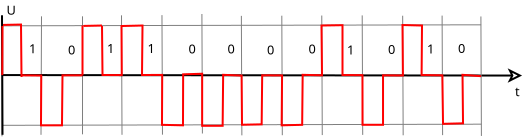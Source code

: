 <?xml version="1.0" encoding="UTF-8"?>
<dia:diagram xmlns:dia="http://www.lysator.liu.se/~alla/dia/">
  <dia:layer name="Тло" visible="true">
    <dia:object type="Standard - Line" version="0" id="O0">
      <dia:attribute name="obj_pos">
        <dia:point val="3.925,1.981"/>
      </dia:attribute>
      <dia:attribute name="obj_bb">
        <dia:rectangle val="3.9,1.956;3.95,8.056"/>
      </dia:attribute>
      <dia:attribute name="conn_endpoints">
        <dia:point val="3.925,1.981"/>
        <dia:point val="3.925,8.031"/>
      </dia:attribute>
      <dia:attribute name="numcp">
        <dia:int val="1"/>
      </dia:attribute>
      <dia:attribute name="line_color">
        <dia:color val="#7f7f7f"/>
      </dia:attribute>
      <dia:attribute name="line_width">
        <dia:real val="0.05"/>
      </dia:attribute>
    </dia:object>
    <dia:object type="Standard - Line" version="0" id="O1">
      <dia:attribute name="obj_pos">
        <dia:point val="5.9,2.031"/>
      </dia:attribute>
      <dia:attribute name="obj_bb">
        <dia:rectangle val="5.85,2.006;5.925,7.981"/>
      </dia:attribute>
      <dia:attribute name="conn_endpoints">
        <dia:point val="5.9,2.031"/>
        <dia:point val="5.875,7.956"/>
      </dia:attribute>
      <dia:attribute name="numcp">
        <dia:int val="1"/>
      </dia:attribute>
      <dia:attribute name="line_color">
        <dia:color val="#7f7f7f"/>
      </dia:attribute>
      <dia:attribute name="line_width">
        <dia:real val="0.05"/>
      </dia:attribute>
    </dia:object>
    <dia:object type="Standard - Line" version="0" id="O2">
      <dia:attribute name="obj_pos">
        <dia:point val="7.95,2.031"/>
      </dia:attribute>
      <dia:attribute name="obj_bb">
        <dia:rectangle val="7.925,2.006;7.975,7.956"/>
      </dia:attribute>
      <dia:attribute name="conn_endpoints">
        <dia:point val="7.95,2.031"/>
        <dia:point val="7.95,7.931"/>
      </dia:attribute>
      <dia:attribute name="numcp">
        <dia:int val="1"/>
      </dia:attribute>
      <dia:attribute name="line_color">
        <dia:color val="#7f7f7f"/>
      </dia:attribute>
      <dia:attribute name="line_width">
        <dia:real val="0.05"/>
      </dia:attribute>
    </dia:object>
    <dia:object type="Standard - Line" version="0" id="O3">
      <dia:attribute name="obj_pos">
        <dia:point val="9.9,1.981"/>
      </dia:attribute>
      <dia:attribute name="obj_bb">
        <dia:rectangle val="9.875,1.956;9.95,7.981"/>
      </dia:attribute>
      <dia:attribute name="conn_endpoints">
        <dia:point val="9.9,1.981"/>
        <dia:point val="9.925,7.956"/>
      </dia:attribute>
      <dia:attribute name="numcp">
        <dia:int val="1"/>
      </dia:attribute>
      <dia:attribute name="line_color">
        <dia:color val="#7f7f7f"/>
      </dia:attribute>
      <dia:attribute name="line_width">
        <dia:real val="0.05"/>
      </dia:attribute>
    </dia:object>
    <dia:object type="Standard - Line" version="0" id="O4">
      <dia:attribute name="obj_pos">
        <dia:point val="3.95,2.506"/>
      </dia:attribute>
      <dia:attribute name="obj_bb">
        <dia:rectangle val="3.925,2.43;27.904,2.531"/>
      </dia:attribute>
      <dia:attribute name="conn_endpoints">
        <dia:point val="3.95,2.506"/>
        <dia:point val="27.879,2.455"/>
      </dia:attribute>
      <dia:attribute name="numcp">
        <dia:int val="1"/>
      </dia:attribute>
      <dia:attribute name="line_color">
        <dia:color val="#7f7f7f"/>
      </dia:attribute>
      <dia:attribute name="line_width">
        <dia:real val="0.05"/>
      </dia:attribute>
    </dia:object>
    <dia:object type="Standard - Line" version="0" id="O5">
      <dia:attribute name="obj_pos">
        <dia:point val="3.95,7.481"/>
      </dia:attribute>
      <dia:attribute name="obj_bb">
        <dia:rectangle val="3.925,7.399;27.925,7.506"/>
      </dia:attribute>
      <dia:attribute name="conn_endpoints">
        <dia:point val="3.95,7.481"/>
        <dia:point val="27.9,7.424"/>
      </dia:attribute>
      <dia:attribute name="numcp">
        <dia:int val="1"/>
      </dia:attribute>
      <dia:attribute name="line_color">
        <dia:color val="#7f7f7f"/>
      </dia:attribute>
      <dia:attribute name="line_width">
        <dia:real val="0.05"/>
      </dia:attribute>
    </dia:object>
    <dia:object type="Standard - Line" version="0" id="O6">
      <dia:attribute name="obj_pos">
        <dia:point val="3.938,4.968"/>
      </dia:attribute>
      <dia:attribute name="obj_bb">
        <dia:rectangle val="3.888,4.492;29.981,5.492"/>
      </dia:attribute>
      <dia:attribute name="conn_endpoints">
        <dia:point val="3.938,4.968"/>
        <dia:point val="29.93,4.992"/>
      </dia:attribute>
      <dia:attribute name="numcp">
        <dia:int val="1"/>
      </dia:attribute>
      <dia:attribute name="end_arrow">
        <dia:enum val="23"/>
      </dia:attribute>
      <dia:attribute name="end_arrow_length">
        <dia:real val="0.5"/>
      </dia:attribute>
      <dia:attribute name="end_arrow_width">
        <dia:real val="0.5"/>
      </dia:attribute>
      <dia:connections>
        <dia:connection handle="0" to="O7" connection="0"/>
      </dia:connections>
    </dia:object>
    <dia:object type="Standard - Line" version="0" id="O7">
      <dia:attribute name="obj_pos">
        <dia:point val="3.95,7.956"/>
      </dia:attribute>
      <dia:attribute name="obj_bb">
        <dia:rectangle val="3.875,1.931;4.0,8.006"/>
      </dia:attribute>
      <dia:attribute name="conn_endpoints">
        <dia:point val="3.95,7.956"/>
        <dia:point val="3.925,1.981"/>
      </dia:attribute>
      <dia:attribute name="numcp">
        <dia:int val="1"/>
      </dia:attribute>
      <dia:attribute name="line_width">
        <dia:real val="0.1"/>
      </dia:attribute>
    </dia:object>
    <dia:object type="Standard - PolyLine" version="0" id="O8">
      <dia:attribute name="obj_pos">
        <dia:point val="3.938,4.968"/>
      </dia:attribute>
      <dia:attribute name="obj_bb">
        <dia:rectangle val="3.887,2.461;4.0,5.018"/>
      </dia:attribute>
      <dia:attribute name="poly_points">
        <dia:point val="3.938,4.968"/>
        <dia:point val="3.95,2.511"/>
      </dia:attribute>
      <dia:attribute name="line_color">
        <dia:color val="#ff0000"/>
      </dia:attribute>
      <dia:attribute name="line_width">
        <dia:real val="0.1"/>
      </dia:attribute>
      <dia:connections>
        <dia:connection handle="0" to="O7" connection="0"/>
      </dia:connections>
    </dia:object>
    <dia:object type="Standard - PolyLine" version="0" id="O9">
      <dia:attribute name="obj_pos">
        <dia:point val="3.975,2.461"/>
      </dia:attribute>
      <dia:attribute name="obj_bb">
        <dia:rectangle val="3.924,2.39;4.976,2.512"/>
      </dia:attribute>
      <dia:attribute name="poly_points">
        <dia:point val="3.975,2.461"/>
        <dia:point val="4.925,2.441"/>
      </dia:attribute>
      <dia:attribute name="line_color">
        <dia:color val="#ff0000"/>
      </dia:attribute>
      <dia:attribute name="line_width">
        <dia:real val="0.1"/>
      </dia:attribute>
    </dia:object>
    <dia:object type="Standard - PolyLine" version="0" id="O10">
      <dia:attribute name="obj_pos">
        <dia:point val="4.875,2.441"/>
      </dia:attribute>
      <dia:attribute name="obj_bb">
        <dia:rectangle val="4.825,2.391;4.95,5.117"/>
      </dia:attribute>
      <dia:attribute name="poly_points">
        <dia:point val="4.875,2.441"/>
        <dia:point val="4.9,5.066"/>
      </dia:attribute>
      <dia:attribute name="line_color">
        <dia:color val="#ff0000"/>
      </dia:attribute>
      <dia:attribute name="line_width">
        <dia:real val="0.1"/>
      </dia:attribute>
    </dia:object>
    <dia:object type="Standard - PolyLine" version="0" id="O11">
      <dia:attribute name="obj_pos">
        <dia:point val="4.874,4.981"/>
      </dia:attribute>
      <dia:attribute name="obj_bb">
        <dia:rectangle val="4.823,4.93;8.0,7.531"/>
      </dia:attribute>
      <dia:attribute name="poly_points">
        <dia:point val="4.874,4.981"/>
        <dia:point val="5.888,4.993"/>
        <dia:point val="5.874,7.481"/>
        <dia:point val="6.924,7.481"/>
        <dia:point val="6.949,4.981"/>
        <dia:point val="7.95,4.981"/>
      </dia:attribute>
      <dia:attribute name="line_color">
        <dia:color val="#ff0000"/>
      </dia:attribute>
      <dia:attribute name="line_width">
        <dia:real val="0.1"/>
      </dia:attribute>
      <dia:connections>
        <dia:connection handle="1" to="O1" connection="0"/>
        <dia:connection handle="5" to="O2" connection="0"/>
      </dia:connections>
    </dia:object>
    <dia:object type="Standard - PolyLine" version="0" id="O12">
      <dia:attribute name="obj_pos">
        <dia:point val="7.95,4.981"/>
      </dia:attribute>
      <dia:attribute name="obj_bb">
        <dia:rectangle val="7.9,2.436;8.0,5.031"/>
      </dia:attribute>
      <dia:attribute name="poly_points">
        <dia:point val="7.95,4.981"/>
        <dia:point val="7.95,2.486"/>
      </dia:attribute>
      <dia:attribute name="line_color">
        <dia:color val="#ff0000"/>
      </dia:attribute>
      <dia:attribute name="line_width">
        <dia:real val="0.1"/>
      </dia:attribute>
      <dia:connections>
        <dia:connection handle="0" to="O2" connection="0"/>
      </dia:connections>
    </dia:object>
    <dia:object type="Standard - PolyLine" version="0" id="O13">
      <dia:attribute name="obj_pos">
        <dia:point val="8.0,2.511"/>
      </dia:attribute>
      <dia:attribute name="obj_bb">
        <dia:rectangle val="7.949,2.44;8.976,2.562"/>
      </dia:attribute>
      <dia:attribute name="poly_points">
        <dia:point val="8.0,2.511"/>
        <dia:point val="8.925,2.491"/>
      </dia:attribute>
      <dia:attribute name="line_color">
        <dia:color val="#ff0000"/>
      </dia:attribute>
      <dia:attribute name="line_width">
        <dia:real val="0.1"/>
      </dia:attribute>
    </dia:object>
    <dia:object type="Standard - Text" version="1" id="O14">
      <dia:attribute name="obj_pos">
        <dia:point val="5.275,3.881"/>
      </dia:attribute>
      <dia:attribute name="obj_bb">
        <dia:rectangle val="5.275,3.203;5.69,4.161"/>
      </dia:attribute>
      <dia:attribute name="text">
        <dia:composite type="text">
          <dia:attribute name="string">
            <dia:string>#1#</dia:string>
          </dia:attribute>
          <dia:attribute name="font">
            <dia:font family="sans" style="0" name="Helvetica"/>
          </dia:attribute>
          <dia:attribute name="height">
            <dia:real val="0.8"/>
          </dia:attribute>
          <dia:attribute name="pos">
            <dia:point val="5.275,3.881"/>
          </dia:attribute>
          <dia:attribute name="color">
            <dia:color val="#000000"/>
          </dia:attribute>
          <dia:attribute name="alignment">
            <dia:enum val="0"/>
          </dia:attribute>
        </dia:composite>
      </dia:attribute>
      <dia:attribute name="valign">
        <dia:enum val="3"/>
      </dia:attribute>
    </dia:object>
    <dia:object type="Standard - Text" version="1" id="O15">
      <dia:attribute name="obj_pos">
        <dia:point val="7.225,3.941"/>
      </dia:attribute>
      <dia:attribute name="obj_bb">
        <dia:rectangle val="7.225,3.264;7.64,4.221"/>
      </dia:attribute>
      <dia:attribute name="text">
        <dia:composite type="text">
          <dia:attribute name="string">
            <dia:string>#0#</dia:string>
          </dia:attribute>
          <dia:attribute name="font">
            <dia:font family="sans" style="0" name="Helvetica"/>
          </dia:attribute>
          <dia:attribute name="height">
            <dia:real val="0.8"/>
          </dia:attribute>
          <dia:attribute name="pos">
            <dia:point val="7.225,3.941"/>
          </dia:attribute>
          <dia:attribute name="color">
            <dia:color val="#000000"/>
          </dia:attribute>
          <dia:attribute name="alignment">
            <dia:enum val="0"/>
          </dia:attribute>
        </dia:composite>
      </dia:attribute>
      <dia:attribute name="valign">
        <dia:enum val="3"/>
      </dia:attribute>
    </dia:object>
    <dia:object type="Standard - Text" version="1" id="O16">
      <dia:attribute name="obj_pos">
        <dia:point val="9.175,3.866"/>
      </dia:attribute>
      <dia:attribute name="obj_bb">
        <dia:rectangle val="9.175,3.189;9.59,4.146"/>
      </dia:attribute>
      <dia:attribute name="text">
        <dia:composite type="text">
          <dia:attribute name="string">
            <dia:string>#1#</dia:string>
          </dia:attribute>
          <dia:attribute name="font">
            <dia:font family="sans" style="0" name="Helvetica"/>
          </dia:attribute>
          <dia:attribute name="height">
            <dia:real val="0.8"/>
          </dia:attribute>
          <dia:attribute name="pos">
            <dia:point val="9.175,3.866"/>
          </dia:attribute>
          <dia:attribute name="color">
            <dia:color val="#000000"/>
          </dia:attribute>
          <dia:attribute name="alignment">
            <dia:enum val="0"/>
          </dia:attribute>
        </dia:composite>
      </dia:attribute>
      <dia:attribute name="valign">
        <dia:enum val="3"/>
      </dia:attribute>
    </dia:object>
    <dia:object type="Standard - Text" version="1" id="O17">
      <dia:attribute name="obj_pos">
        <dia:point val="29.575,6.024"/>
      </dia:attribute>
      <dia:attribute name="obj_bb">
        <dia:rectangle val="29.575,5.346;29.782,6.304"/>
      </dia:attribute>
      <dia:attribute name="text">
        <dia:composite type="text">
          <dia:attribute name="string">
            <dia:string>#t#</dia:string>
          </dia:attribute>
          <dia:attribute name="font">
            <dia:font family="sans" style="0" name="Helvetica"/>
          </dia:attribute>
          <dia:attribute name="height">
            <dia:real val="0.8"/>
          </dia:attribute>
          <dia:attribute name="pos">
            <dia:point val="29.575,6.024"/>
          </dia:attribute>
          <dia:attribute name="color">
            <dia:color val="#000000"/>
          </dia:attribute>
          <dia:attribute name="alignment">
            <dia:enum val="0"/>
          </dia:attribute>
        </dia:composite>
      </dia:attribute>
      <dia:attribute name="valign">
        <dia:enum val="3"/>
      </dia:attribute>
    </dia:object>
    <dia:object type="Standard - Line" version="0" id="O18">
      <dia:attribute name="obj_pos">
        <dia:point val="11.923,1.973"/>
      </dia:attribute>
      <dia:attribute name="obj_bb">
        <dia:rectangle val="11.898,1.947;11.973,7.973"/>
      </dia:attribute>
      <dia:attribute name="conn_endpoints">
        <dia:point val="11.923,1.973"/>
        <dia:point val="11.948,7.947"/>
      </dia:attribute>
      <dia:attribute name="numcp">
        <dia:int val="1"/>
      </dia:attribute>
      <dia:attribute name="line_color">
        <dia:color val="#7f7f7f"/>
      </dia:attribute>
      <dia:attribute name="line_width">
        <dia:real val="0.05"/>
      </dia:attribute>
    </dia:object>
    <dia:object type="Standard - Line" version="0" id="O19">
      <dia:attribute name="obj_pos">
        <dia:point val="13.92,1.915"/>
      </dia:attribute>
      <dia:attribute name="obj_bb">
        <dia:rectangle val="13.895,1.89;13.97,7.915"/>
      </dia:attribute>
      <dia:attribute name="conn_endpoints">
        <dia:point val="13.92,1.915"/>
        <dia:point val="13.945,7.89"/>
      </dia:attribute>
      <dia:attribute name="numcp">
        <dia:int val="1"/>
      </dia:attribute>
      <dia:attribute name="line_color">
        <dia:color val="#7f7f7f"/>
      </dia:attribute>
      <dia:attribute name="line_width">
        <dia:real val="0.05"/>
      </dia:attribute>
    </dia:object>
    <dia:object type="Standard - Line" version="0" id="O20">
      <dia:attribute name="obj_pos">
        <dia:point val="15.893,2.008"/>
      </dia:attribute>
      <dia:attribute name="obj_bb">
        <dia:rectangle val="15.867,1.982;15.943,8.008"/>
      </dia:attribute>
      <dia:attribute name="conn_endpoints">
        <dia:point val="15.893,2.008"/>
        <dia:point val="15.918,7.982"/>
      </dia:attribute>
      <dia:attribute name="numcp">
        <dia:int val="1"/>
      </dia:attribute>
      <dia:attribute name="line_color">
        <dia:color val="#7f7f7f"/>
      </dia:attribute>
      <dia:attribute name="line_width">
        <dia:real val="0.05"/>
      </dia:attribute>
    </dia:object>
    <dia:object type="Standard - Line" version="0" id="O21">
      <dia:attribute name="obj_pos">
        <dia:point val="17.915,2.0"/>
      </dia:attribute>
      <dia:attribute name="obj_bb">
        <dia:rectangle val="17.89,1.975;17.965,8.0"/>
      </dia:attribute>
      <dia:attribute name="conn_endpoints">
        <dia:point val="17.915,2.0"/>
        <dia:point val="17.94,7.975"/>
      </dia:attribute>
      <dia:attribute name="numcp">
        <dia:int val="1"/>
      </dia:attribute>
      <dia:attribute name="line_color">
        <dia:color val="#7f7f7f"/>
      </dia:attribute>
      <dia:attribute name="line_width">
        <dia:real val="0.05"/>
      </dia:attribute>
    </dia:object>
    <dia:object type="Standard - Line" version="0" id="O22">
      <dia:attribute name="obj_pos">
        <dia:point val="19.913,1.993"/>
      </dia:attribute>
      <dia:attribute name="obj_bb">
        <dia:rectangle val="19.887,1.967;19.963,7.993"/>
      </dia:attribute>
      <dia:attribute name="conn_endpoints">
        <dia:point val="19.913,1.993"/>
        <dia:point val="19.938,7.967"/>
      </dia:attribute>
      <dia:attribute name="numcp">
        <dia:int val="1"/>
      </dia:attribute>
      <dia:attribute name="line_color">
        <dia:color val="#7f7f7f"/>
      </dia:attribute>
      <dia:attribute name="line_width">
        <dia:real val="0.05"/>
      </dia:attribute>
    </dia:object>
    <dia:object type="Standard - Line" version="0" id="O23">
      <dia:attribute name="obj_pos">
        <dia:point val="21.935,1.985"/>
      </dia:attribute>
      <dia:attribute name="obj_bb">
        <dia:rectangle val="21.91,1.96;21.985,7.985"/>
      </dia:attribute>
      <dia:attribute name="conn_endpoints">
        <dia:point val="21.935,1.985"/>
        <dia:point val="21.96,7.96"/>
      </dia:attribute>
      <dia:attribute name="numcp">
        <dia:int val="1"/>
      </dia:attribute>
      <dia:attribute name="line_color">
        <dia:color val="#7f7f7f"/>
      </dia:attribute>
      <dia:attribute name="line_width">
        <dia:real val="0.05"/>
      </dia:attribute>
    </dia:object>
    <dia:object type="Standard - Line" version="0" id="O24">
      <dia:attribute name="obj_pos">
        <dia:point val="23.958,2.003"/>
      </dia:attribute>
      <dia:attribute name="obj_bb">
        <dia:rectangle val="23.933,1.977;24.008,8.003"/>
      </dia:attribute>
      <dia:attribute name="conn_endpoints">
        <dia:point val="23.958,2.003"/>
        <dia:point val="23.983,7.977"/>
      </dia:attribute>
      <dia:attribute name="numcp">
        <dia:int val="1"/>
      </dia:attribute>
      <dia:attribute name="line_color">
        <dia:color val="#7f7f7f"/>
      </dia:attribute>
      <dia:attribute name="line_width">
        <dia:real val="0.05"/>
      </dia:attribute>
    </dia:object>
    <dia:object type="Standard - Line" version="0" id="O25">
      <dia:attribute name="obj_pos">
        <dia:point val="25.93,1.995"/>
      </dia:attribute>
      <dia:attribute name="obj_bb">
        <dia:rectangle val="25.905,1.97;25.98,7.995"/>
      </dia:attribute>
      <dia:attribute name="conn_endpoints">
        <dia:point val="25.93,1.995"/>
        <dia:point val="25.955,7.97"/>
      </dia:attribute>
      <dia:attribute name="numcp">
        <dia:int val="1"/>
      </dia:attribute>
      <dia:attribute name="line_color">
        <dia:color val="#7f7f7f"/>
      </dia:attribute>
      <dia:attribute name="line_width">
        <dia:real val="0.05"/>
      </dia:attribute>
    </dia:object>
    <dia:object type="Standard - Line" version="0" id="O26">
      <dia:attribute name="obj_pos">
        <dia:point val="27.87,2.038"/>
      </dia:attribute>
      <dia:attribute name="obj_bb">
        <dia:rectangle val="27.845,2.012;27.921,8.038"/>
      </dia:attribute>
      <dia:attribute name="conn_endpoints">
        <dia:point val="27.87,2.038"/>
        <dia:point val="27.895,8.012"/>
      </dia:attribute>
      <dia:attribute name="numcp">
        <dia:int val="1"/>
      </dia:attribute>
      <dia:attribute name="line_color">
        <dia:color val="#7f7f7f"/>
      </dia:attribute>
      <dia:attribute name="line_width">
        <dia:real val="0.05"/>
      </dia:attribute>
    </dia:object>
    <dia:object type="Standard - Text" version="1" id="O27">
      <dia:attribute name="obj_pos">
        <dia:point val="11.2,3.866"/>
      </dia:attribute>
      <dia:attribute name="obj_bb">
        <dia:rectangle val="11.2,3.189;11.615,4.146"/>
      </dia:attribute>
      <dia:attribute name="text">
        <dia:composite type="text">
          <dia:attribute name="string">
            <dia:string>#1#</dia:string>
          </dia:attribute>
          <dia:attribute name="font">
            <dia:font family="sans" style="0" name="Helvetica"/>
          </dia:attribute>
          <dia:attribute name="height">
            <dia:real val="0.8"/>
          </dia:attribute>
          <dia:attribute name="pos">
            <dia:point val="11.2,3.866"/>
          </dia:attribute>
          <dia:attribute name="color">
            <dia:color val="#000000"/>
          </dia:attribute>
          <dia:attribute name="alignment">
            <dia:enum val="0"/>
          </dia:attribute>
        </dia:composite>
      </dia:attribute>
      <dia:attribute name="valign">
        <dia:enum val="3"/>
      </dia:attribute>
    </dia:object>
    <dia:object type="Standard - Text" version="1" id="O28">
      <dia:attribute name="obj_pos">
        <dia:point val="13.25,3.891"/>
      </dia:attribute>
      <dia:attribute name="obj_bb">
        <dia:rectangle val="13.25,3.214;13.665,4.171"/>
      </dia:attribute>
      <dia:attribute name="text">
        <dia:composite type="text">
          <dia:attribute name="string">
            <dia:string>#0#</dia:string>
          </dia:attribute>
          <dia:attribute name="font">
            <dia:font family="sans" style="0" name="Helvetica"/>
          </dia:attribute>
          <dia:attribute name="height">
            <dia:real val="0.8"/>
          </dia:attribute>
          <dia:attribute name="pos">
            <dia:point val="13.25,3.891"/>
          </dia:attribute>
          <dia:attribute name="color">
            <dia:color val="#000000"/>
          </dia:attribute>
          <dia:attribute name="alignment">
            <dia:enum val="0"/>
          </dia:attribute>
        </dia:composite>
      </dia:attribute>
      <dia:attribute name="valign">
        <dia:enum val="3"/>
      </dia:attribute>
    </dia:object>
    <dia:object type="Standard - Text" version="1" id="O29">
      <dia:attribute name="obj_pos">
        <dia:point val="15.2,3.891"/>
      </dia:attribute>
      <dia:attribute name="obj_bb">
        <dia:rectangle val="15.2,3.214;15.615,4.171"/>
      </dia:attribute>
      <dia:attribute name="text">
        <dia:composite type="text">
          <dia:attribute name="string">
            <dia:string>#0#</dia:string>
          </dia:attribute>
          <dia:attribute name="font">
            <dia:font family="sans" style="0" name="Helvetica"/>
          </dia:attribute>
          <dia:attribute name="height">
            <dia:real val="0.8"/>
          </dia:attribute>
          <dia:attribute name="pos">
            <dia:point val="15.2,3.891"/>
          </dia:attribute>
          <dia:attribute name="color">
            <dia:color val="#000000"/>
          </dia:attribute>
          <dia:attribute name="alignment">
            <dia:enum val="0"/>
          </dia:attribute>
        </dia:composite>
      </dia:attribute>
      <dia:attribute name="valign">
        <dia:enum val="3"/>
      </dia:attribute>
    </dia:object>
    <dia:object type="Standard - Text" version="1" id="O30">
      <dia:attribute name="obj_pos">
        <dia:point val="17.175,3.941"/>
      </dia:attribute>
      <dia:attribute name="obj_bb">
        <dia:rectangle val="17.175,3.264;17.59,4.221"/>
      </dia:attribute>
      <dia:attribute name="text">
        <dia:composite type="text">
          <dia:attribute name="string">
            <dia:string>#0#</dia:string>
          </dia:attribute>
          <dia:attribute name="font">
            <dia:font family="sans" style="0" name="Helvetica"/>
          </dia:attribute>
          <dia:attribute name="height">
            <dia:real val="0.8"/>
          </dia:attribute>
          <dia:attribute name="pos">
            <dia:point val="17.175,3.941"/>
          </dia:attribute>
          <dia:attribute name="color">
            <dia:color val="#000000"/>
          </dia:attribute>
          <dia:attribute name="alignment">
            <dia:enum val="0"/>
          </dia:attribute>
        </dia:composite>
      </dia:attribute>
      <dia:attribute name="valign">
        <dia:enum val="3"/>
      </dia:attribute>
    </dia:object>
    <dia:object type="Standard - Text" version="1" id="O31">
      <dia:attribute name="obj_pos">
        <dia:point val="19.25,3.891"/>
      </dia:attribute>
      <dia:attribute name="obj_bb">
        <dia:rectangle val="19.25,3.214;19.665,4.171"/>
      </dia:attribute>
      <dia:attribute name="text">
        <dia:composite type="text">
          <dia:attribute name="string">
            <dia:string>#0#</dia:string>
          </dia:attribute>
          <dia:attribute name="font">
            <dia:font family="sans" style="0" name="Helvetica"/>
          </dia:attribute>
          <dia:attribute name="height">
            <dia:real val="0.8"/>
          </dia:attribute>
          <dia:attribute name="pos">
            <dia:point val="19.25,3.891"/>
          </dia:attribute>
          <dia:attribute name="color">
            <dia:color val="#000000"/>
          </dia:attribute>
          <dia:attribute name="alignment">
            <dia:enum val="0"/>
          </dia:attribute>
        </dia:composite>
      </dia:attribute>
      <dia:attribute name="valign">
        <dia:enum val="3"/>
      </dia:attribute>
    </dia:object>
    <dia:object type="Standard - Text" version="1" id="O32">
      <dia:attribute name="obj_pos">
        <dia:point val="23.225,3.916"/>
      </dia:attribute>
      <dia:attribute name="obj_bb">
        <dia:rectangle val="23.225,3.239;23.64,4.196"/>
      </dia:attribute>
      <dia:attribute name="text">
        <dia:composite type="text">
          <dia:attribute name="string">
            <dia:string>#0#</dia:string>
          </dia:attribute>
          <dia:attribute name="font">
            <dia:font family="sans" style="0" name="Helvetica"/>
          </dia:attribute>
          <dia:attribute name="height">
            <dia:real val="0.8"/>
          </dia:attribute>
          <dia:attribute name="pos">
            <dia:point val="23.225,3.916"/>
          </dia:attribute>
          <dia:attribute name="color">
            <dia:color val="#000000"/>
          </dia:attribute>
          <dia:attribute name="alignment">
            <dia:enum val="0"/>
          </dia:attribute>
        </dia:composite>
      </dia:attribute>
      <dia:attribute name="valign">
        <dia:enum val="3"/>
      </dia:attribute>
    </dia:object>
    <dia:object type="Standard - Text" version="1" id="O33">
      <dia:attribute name="obj_pos">
        <dia:point val="26.725,3.866"/>
      </dia:attribute>
      <dia:attribute name="obj_bb">
        <dia:rectangle val="26.725,3.189;27.14,4.146"/>
      </dia:attribute>
      <dia:attribute name="text">
        <dia:composite type="text">
          <dia:attribute name="string">
            <dia:string>#0#</dia:string>
          </dia:attribute>
          <dia:attribute name="font">
            <dia:font family="sans" style="0" name="Helvetica"/>
          </dia:attribute>
          <dia:attribute name="height">
            <dia:real val="0.8"/>
          </dia:attribute>
          <dia:attribute name="pos">
            <dia:point val="26.725,3.866"/>
          </dia:attribute>
          <dia:attribute name="color">
            <dia:color val="#000000"/>
          </dia:attribute>
          <dia:attribute name="alignment">
            <dia:enum val="0"/>
          </dia:attribute>
        </dia:composite>
      </dia:attribute>
      <dia:attribute name="valign">
        <dia:enum val="3"/>
      </dia:attribute>
    </dia:object>
    <dia:object type="Standard - Text" version="1" id="O34">
      <dia:attribute name="obj_pos">
        <dia:point val="21.175,3.941"/>
      </dia:attribute>
      <dia:attribute name="obj_bb">
        <dia:rectangle val="21.175,3.264;21.59,4.221"/>
      </dia:attribute>
      <dia:attribute name="text">
        <dia:composite type="text">
          <dia:attribute name="string">
            <dia:string>#1#</dia:string>
          </dia:attribute>
          <dia:attribute name="font">
            <dia:font family="sans" style="0" name="Helvetica"/>
          </dia:attribute>
          <dia:attribute name="height">
            <dia:real val="0.8"/>
          </dia:attribute>
          <dia:attribute name="pos">
            <dia:point val="21.175,3.941"/>
          </dia:attribute>
          <dia:attribute name="color">
            <dia:color val="#000000"/>
          </dia:attribute>
          <dia:attribute name="alignment">
            <dia:enum val="0"/>
          </dia:attribute>
        </dia:composite>
      </dia:attribute>
      <dia:attribute name="valign">
        <dia:enum val="3"/>
      </dia:attribute>
    </dia:object>
    <dia:object type="Standard - Text" version="1" id="O35">
      <dia:attribute name="obj_pos">
        <dia:point val="25.175,3.891"/>
      </dia:attribute>
      <dia:attribute name="obj_bb">
        <dia:rectangle val="25.175,3.214;25.59,4.171"/>
      </dia:attribute>
      <dia:attribute name="text">
        <dia:composite type="text">
          <dia:attribute name="string">
            <dia:string>#1#</dia:string>
          </dia:attribute>
          <dia:attribute name="font">
            <dia:font family="sans" style="0" name="Helvetica"/>
          </dia:attribute>
          <dia:attribute name="height">
            <dia:real val="0.8"/>
          </dia:attribute>
          <dia:attribute name="pos">
            <dia:point val="25.175,3.891"/>
          </dia:attribute>
          <dia:attribute name="color">
            <dia:color val="#000000"/>
          </dia:attribute>
          <dia:attribute name="alignment">
            <dia:enum val="0"/>
          </dia:attribute>
        </dia:composite>
      </dia:attribute>
      <dia:attribute name="valign">
        <dia:enum val="3"/>
      </dia:attribute>
    </dia:object>
    <dia:object type="Standard - PolyLine" version="0" id="O36">
      <dia:attribute name="obj_pos">
        <dia:point val="8.925,2.516"/>
      </dia:attribute>
      <dia:attribute name="obj_bb">
        <dia:rectangle val="8.874,2.415;27.936,7.556"/>
      </dia:attribute>
      <dia:attribute name="poly_points">
        <dia:point val="8.925,2.516"/>
        <dia:point val="8.95,4.966"/>
        <dia:point val="9.913,4.968"/>
        <dia:point val="9.9,2.516"/>
        <dia:point val="10.95,2.491"/>
        <dia:point val="10.925,4.966"/>
        <dia:point val="11.935,4.96"/>
        <dia:point val="11.924,7.456"/>
        <dia:point val="12.974,7.481"/>
        <dia:point val="12.982,4.931"/>
        <dia:point val="13.933,4.902"/>
        <dia:point val="13.932,7.506"/>
        <dia:point val="14.957,7.506"/>
        <dia:point val="14.982,4.956"/>
        <dia:point val="15.905,4.995"/>
        <dia:point val="15.925,7.452"/>
        <dia:point val="16.908,7.431"/>
        <dia:point val="16.934,4.98"/>
        <dia:point val="17.928,4.987"/>
        <dia:point val="17.908,7.481"/>
        <dia:point val="18.933,7.456"/>
        <dia:point val="18.958,4.956"/>
        <dia:point val="19.925,4.98"/>
        <dia:point val="19.9,2.491"/>
        <dia:point val="20.95,2.474"/>
        <dia:point val="20.95,4.966"/>
        <dia:point val="21.948,4.973"/>
        <dia:point val="21.951,7.456"/>
        <dia:point val="22.976,7.456"/>
        <dia:point val="22.976,4.981"/>
        <dia:point val="23.97,4.99"/>
        <dia:point val="23.95,2.466"/>
        <dia:point val="24.925,2.491"/>
        <dia:point val="24.905,4.966"/>
        <dia:point val="25.943,4.982"/>
        <dia:point val="25.976,7.406"/>
        <dia:point val="26.976,7.381"/>
        <dia:point val="26.951,4.956"/>
        <dia:point val="27.883,5.025"/>
      </dia:attribute>
      <dia:attribute name="line_color">
        <dia:color val="#ff0000"/>
      </dia:attribute>
      <dia:connections>
        <dia:connection handle="2" to="O3" connection="0"/>
        <dia:connection handle="6" to="O18" connection="0"/>
        <dia:connection handle="10" to="O19" connection="0"/>
        <dia:connection handle="14" to="O20" connection="0"/>
        <dia:connection handle="15" to="O5" connection="0"/>
        <dia:connection handle="17" to="O6" connection="0"/>
        <dia:connection handle="18" to="O21" connection="0"/>
        <dia:connection handle="22" to="O22" connection="0"/>
        <dia:connection handle="26" to="O23" connection="0"/>
        <dia:connection handle="30" to="O24" connection="0"/>
        <dia:connection handle="34" to="O25" connection="0"/>
        <dia:connection handle="38" to="O26" connection="0"/>
      </dia:connections>
    </dia:object>
    <dia:object type="Standard - Text" version="1" id="O37">
      <dia:attribute name="obj_pos">
        <dia:point val="4.15,1.95"/>
      </dia:attribute>
      <dia:attribute name="obj_bb">
        <dia:rectangle val="4.129,1.252;4.69,2.272"/>
      </dia:attribute>
      <dia:attribute name="text">
        <dia:composite type="text">
          <dia:attribute name="string">
            <dia:string>#U#</dia:string>
          </dia:attribute>
          <dia:attribute name="font">
            <dia:font family="sans" style="0" name="Helvetica"/>
          </dia:attribute>
          <dia:attribute name="height">
            <dia:real val="0.8"/>
          </dia:attribute>
          <dia:attribute name="pos">
            <dia:point val="4.15,1.95"/>
          </dia:attribute>
          <dia:attribute name="color">
            <dia:color val="#000000"/>
          </dia:attribute>
          <dia:attribute name="alignment">
            <dia:enum val="0"/>
          </dia:attribute>
        </dia:composite>
      </dia:attribute>
      <dia:attribute name="valign">
        <dia:enum val="3"/>
      </dia:attribute>
    </dia:object>
  </dia:layer>
</dia:diagram>
